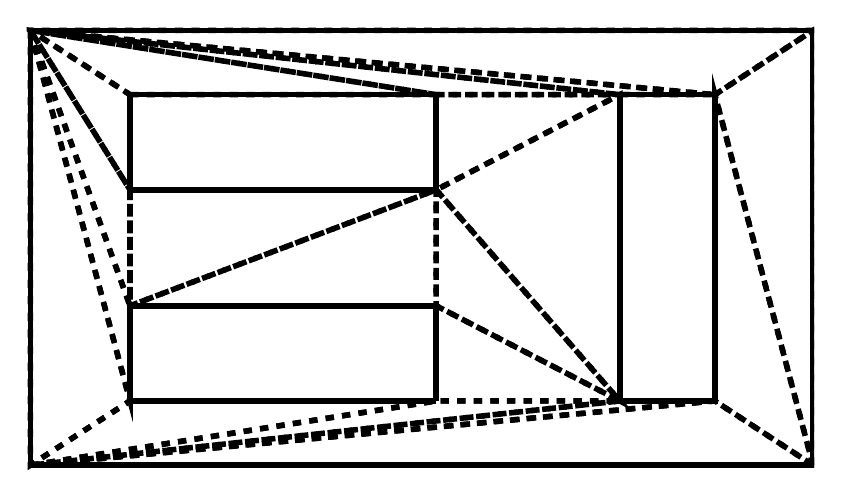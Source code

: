 % This file was created by matlab2tikz v0.4.0.
% Copyright (c) 2008--2013, Nico Schlömer <nico.schloemer@gmail.com>
% All rights reserved.
% 
% The latest updates can be retrieved from
%   http://www.mathworks.com/matlabcentral/fileexchange/22022-matlab2tikz
% where you can also make suggestions and rate matlab2tikz.
% 
% % -*- root: TestingFigures.tex -*-
% 
\begin{tikzpicture}

\begin{axis}[%
width=10cm,
height=12.73cm,
scale only axis,
xmin=0,
xmax=16300,
ymin=-5821.992,
ymax=14927.992,
hide axis,
axis x line*=bottom,
axis y line*=left,
y post scale=1
]
\addplot [
color=black,
dashed,
line width=2.0pt,
forget plot
]
table[row sep=crcr]{
14249 7723\\
16279 9053\\
79 9053\\
14249 7723\\
};
\addplot [
color=black,
dashed,
line width=2.0pt,
forget plot
]
table[row sep=crcr]{
12279 7723\\
14249 7723\\
79 9053\\
12279 7723\\
};
\addplot [
color=black,
dashed,
line width=2.0pt,
forget plot
]
table[row sep=crcr]{
16279 53\\
16279 9053\\
14249 7723\\
16279 53\\
};
\addplot [
color=black,
dashed,
line width=2.0pt,
forget plot
]
table[row sep=crcr]{
16279 53\\
14249 7723\\
14249 1383\\
16279 53\\
};
\addplot [
color=black,
dashed,
line width=2.0pt,
forget plot
]
table[row sep=crcr]{
79 53\\
16279 53\\
14249 1383\\
79 53\\
};
\addplot [
color=black,
dashed,
line width=2.0pt,
forget plot
]
table[row sep=crcr]{
79 53\\
14249 1383\\
12279 1383\\
79 53\\
};
\addplot [
color=black,
dashed,
line width=2.0pt,
forget plot
]
table[row sep=crcr]{
79 53\\
12279 1383\\
8479 1383\\
79 53\\
};
\addplot [
color=black,
dashed,
line width=2.0pt,
forget plot
]
table[row sep=crcr]{
79 53\\
8479 1383\\
2140 1383\\
79 53\\
};
\addplot [
color=black,
dashed,
line width=2.0pt,
forget plot
]
table[row sep=crcr]{
79 9053\\
79 53\\
2140 1383\\
79 9053\\
};
\addplot [
color=black,
dashed,
line width=2.0pt,
forget plot
]
table[row sep=crcr]{
79 9053\\
2140 1383\\
2140 3353\\
79 9053\\
};
\addplot [
color=black,
dashed,
line width=2.0pt,
forget plot
]
table[row sep=crcr]{
12279 1383\\
12279 7723\\
8479 5753\\
12279 1383\\
};
\addplot [
color=black,
dashed,
line width=2.0pt,
forget plot
]
table[row sep=crcr]{
8479 7723\\
8479 5753\\
12279 7723\\
8479 7723\\
};
\addplot [
color=black,
dashed,
line width=2.0pt,
forget plot
]
table[row sep=crcr]{
8479 7723\\
12279 7723\\
79 9053\\
8479 7723\\
};
\addplot [
color=black,
dashed,
line width=2.0pt,
forget plot
]
table[row sep=crcr]{
2140 7723\\
8479 7723\\
79 9053\\
2140 7723\\
};
\addplot [
color=black,
dashed,
line width=2.0pt,
forget plot
]
table[row sep=crcr]{
8479 3353\\
8479 1383\\
12279 1383\\
8479 3353\\
};
\addplot [
color=black,
dashed,
line width=2.0pt,
forget plot
]
table[row sep=crcr]{
8479 3353\\
12279 1383\\
8479 5753\\
8479 3353\\
};
\addplot [
color=black,
dashed,
line width=2.0pt,
forget plot
]
table[row sep=crcr]{
2140 3353\\
8479 3353\\
8479 5753\\
2140 3353\\
};
\addplot [
color=black,
dashed,
line width=2.0pt,
forget plot
]
table[row sep=crcr]{
2140 3353\\
8479 5753\\
2140 5753\\
2140 3353\\
};
\addplot [
color=black,
dashed,
line width=2.0pt,
forget plot
]
table[row sep=crcr]{
79 9053\\
2140 3353\\
2140 5753\\
79 9053\\
};
\addplot [
color=black,
dashed,
line width=2.0pt,
forget plot
]
table[row sep=crcr]{
79 9053\\
2140 5753\\
2140 7723\\
79 9053\\
};
\addplot [
color=black,
solid,
line width=2.0pt,
forget plot
]
table[row sep=crcr]{
79 53\\
16279 53\\
16279 9053\\
79 9053\\
79 53\\
};
\addplot [
color=black,
solid,
line width=2.0pt,
forget plot
]
table[row sep=crcr]{
14249 7723\\
14249 1383\\
12279 1383\\
12279 7723\\
14249 7723\\
};
\addplot [
color=black,
solid,
line width=2.0pt,
forget plot
]
table[row sep=crcr]{
8479 5753\\
2140 5753\\
2140 7723\\
8479 7723\\
8479 5753\\
};
\addplot [
color=black,
solid,
line width=2.0pt,
forget plot
]
table[row sep=crcr]{
8479 1383\\
2140 1383\\
2140 3353\\
8479 3353\\
8479 1383\\
};
\end{axis}
\end{tikzpicture}%